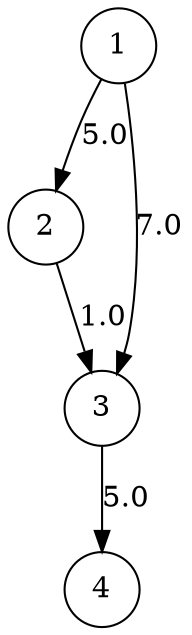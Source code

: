digraph G {
node [shape=circle];
"1" -> "2" [label="5.0"];
"1" -> "3" [label="7.0"];
"2" -> "3" [label="1.0"];
"3" -> "4" [label="5.0"];
}
